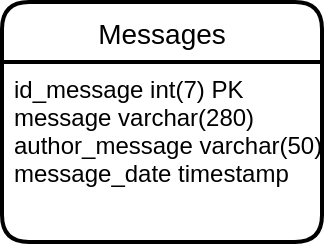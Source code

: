 <mxfile version="14.8.4" type="device"><diagram id="3vrHIoSz6R7Rny-uGxHO" name="Página-1"><mxGraphModel dx="167" dy="549" grid="1" gridSize="10" guides="1" tooltips="1" connect="1" arrows="1" fold="1" page="1" pageScale="1" pageWidth="850" pageHeight="1100" math="0" shadow="0"><root><mxCell id="0"/><mxCell id="1" parent="0"/><mxCell id="kUSbeWw6GtGDVM2psO8i-1" value="Messages" style="swimlane;childLayout=stackLayout;horizontal=1;startSize=30;horizontalStack=0;rounded=1;fontSize=14;fontStyle=0;strokeWidth=2;resizeParent=0;resizeLast=1;shadow=0;dashed=0;align=center;" vertex="1" parent="1"><mxGeometry x="50" y="110" width="160" height="120" as="geometry"/></mxCell><mxCell id="kUSbeWw6GtGDVM2psO8i-2" value="id_message int(7) PK&#10;message varchar(280)&#10;author_message varchar(50)&#10;message_date timestamp" style="align=left;strokeColor=none;fillColor=none;spacingLeft=4;fontSize=12;verticalAlign=top;resizable=0;rotatable=0;part=1;" vertex="1" parent="kUSbeWw6GtGDVM2psO8i-1"><mxGeometry y="30" width="160" height="90" as="geometry"/></mxCell></root></mxGraphModel></diagram></mxfile>